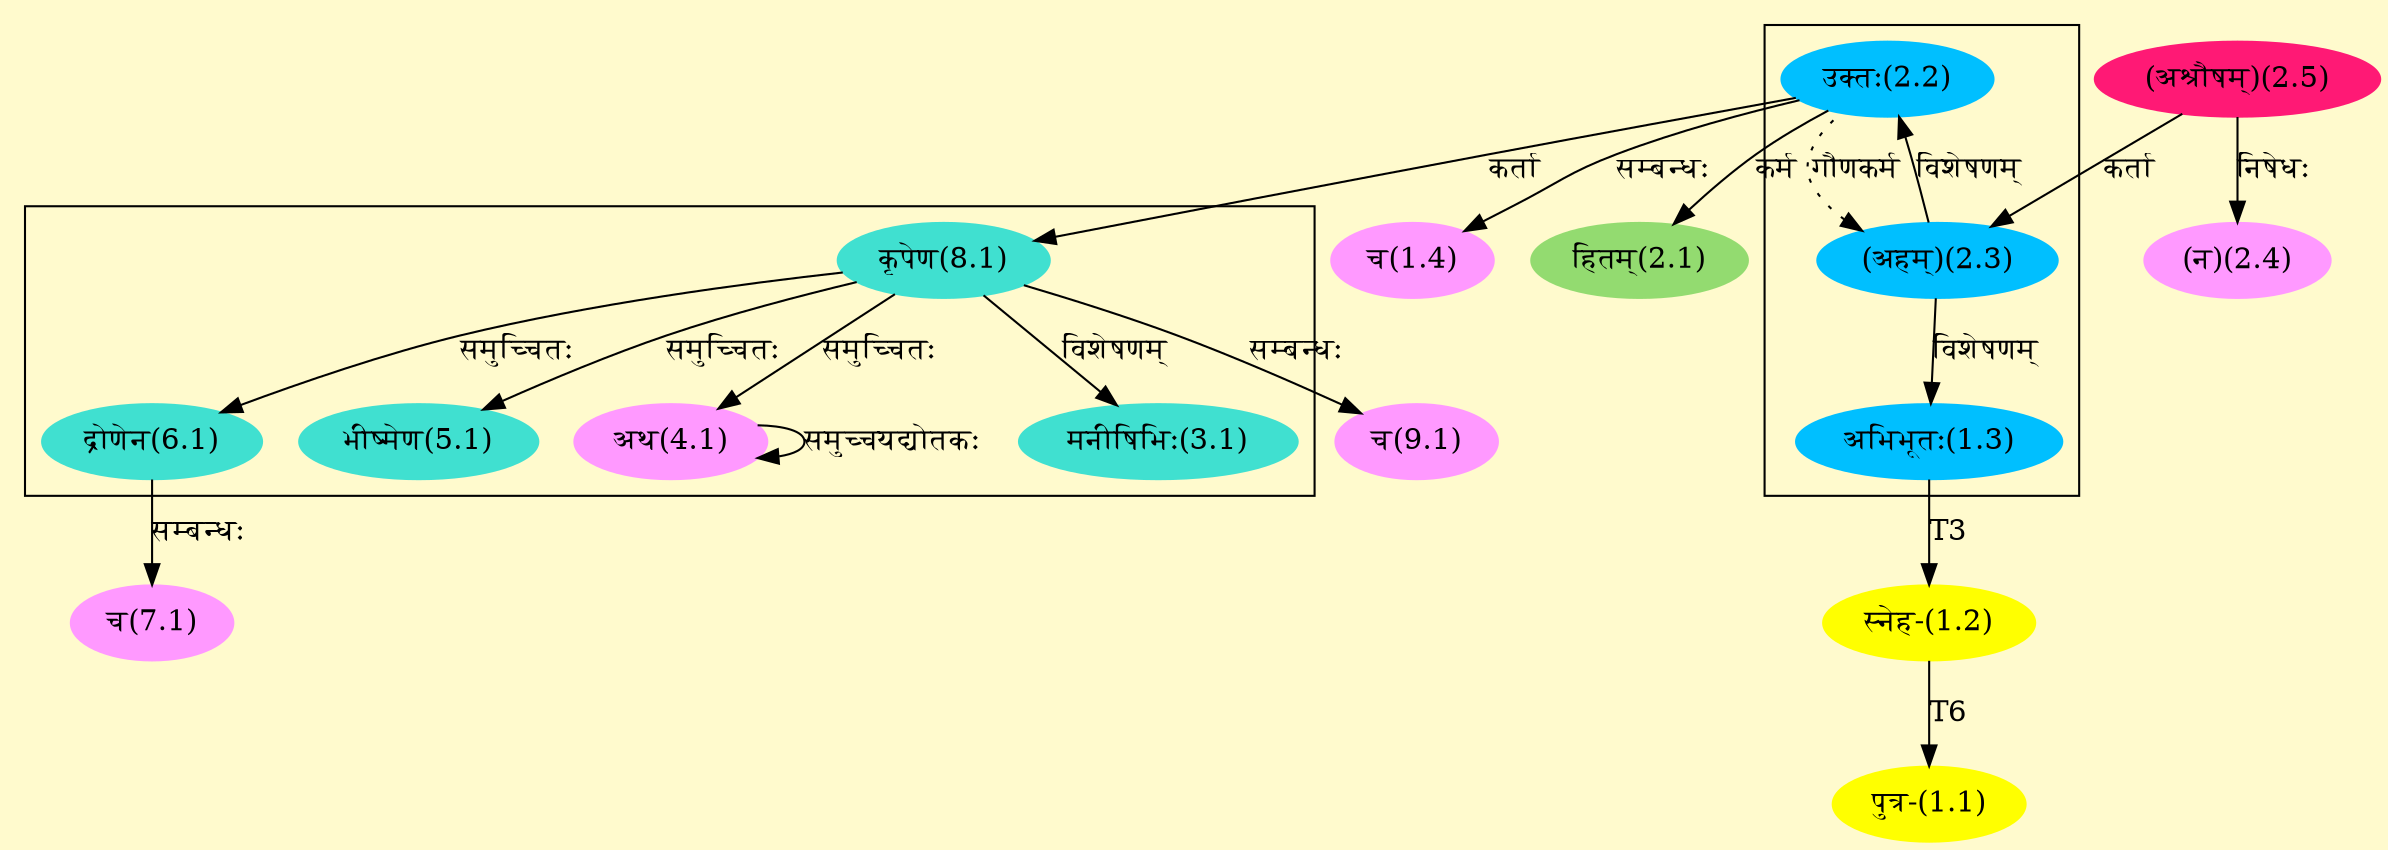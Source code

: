 digraph G{
rankdir=BT;
 compound=true;
 bgcolor="lemonchiffon1";

subgraph cluster_1{
Node1_3 [style=filled, color="#00BFFF" label = "अभिभूतः(1.3)"]
Node2_3 [style=filled, color="#00BFFF" label = "(अहम्)(2.3)"]
Node2_2 [style=filled, color="#00BFFF" label = "उक्तः(2.2)"]

}

subgraph cluster_2{
Node3_1 [style=filled, color="#40E0D0" label = "मनीषिभिः(3.1)"]
Node8_1 [style=filled, color="#40E0D0" label = "कृपेण(8.1)"]
Node4_1 [style=filled, color="#FF99FF" label = "अथ(4.1)"]
Node5_1 [style=filled, color="#40E0D0" label = "भीष्मेण(5.1)"]
Node6_1 [style=filled, color="#40E0D0" label = "द्रोणेन(6.1)"]

}
Node1_1 [style=filled, color="#FFFF00" label = "पुत्र-(1.1)"]
Node1_2 [style=filled, color="#FFFF00" label = "स्नेह-(1.2)"]
Node1_3 [style=filled, color="#00BFFF" label = "अभिभूतः(1.3)"]
Node1_4 [style=filled, color="#FF99FF" label = "च(1.4)"]
Node2_2 [style=filled, color="#00BFFF" label = "उक्तः(2.2)"]
Node2_1 [style=filled, color="#93DB70" label = "हितम्(2.1)"]
Node2_3 [style=filled, color="#00BFFF" label = "(अहम्)(2.3)"]
Node2_5 [style=filled, color="#FF1975" label = "(अश्रौषम्)(2.5)"]
Node2_4 [style=filled, color="#FF99FF" label = "(न)(2.4)"]
Node4_1 [style=filled, color="#FF99FF" label = "अथ(4.1)"]
Node7_1 [style=filled, color="#FF99FF" label = "च(7.1)"]
Node6_1 [style=filled, color="#40E0D0" label = "द्रोणेन(6.1)"]
Node8_1 [style=filled, color="#40E0D0" label = "कृपेण(8.1)"]
Node9_1 [style=filled, color="#FF99FF" label = "च(9.1)"]
/* Start of Relations section */

Node1_1 -> Node1_2 [  label="T6"  dir="back" ]
Node1_2 -> Node1_3 [  label="T3"  dir="back" ]
Node1_3 -> Node2_3 [  label="विशेषणम्"  dir="back" ]
Node1_4 -> Node2_2 [  label="सम्बन्धः"  dir="back" ]
Node2_1 -> Node2_2 [  label="कर्म"  dir="back" ]
Node2_2 -> Node2_3 [  label="विशेषणम्"  dir="back" ]
Node2_3 -> Node2_5 [  label="कर्ता"  dir="back" ]
Node2_3 -> Node2_2 [ style=dotted label="गौणकर्म"  dir="back" ]
Node2_4 -> Node2_5 [  label="निषेधः"  dir="back" ]
Node3_1 -> Node8_1 [  label="विशेषणम्"  dir="back" ]
Node4_1 -> Node8_1 [  label="समुच्चितः"  dir="back" ]
Node4_1 -> Node4_1 [  label="समुच्चयद्योतकः"  dir="back" ]
Node5_1 -> Node8_1 [  label="समुच्चितः"  dir="back" ]
Node6_1 -> Node8_1 [  label="समुच्चितः"  dir="back" ]
Node7_1 -> Node6_1 [  label="सम्बन्धः"  dir="back" ]
Node8_1 -> Node2_2 [  label="कर्ता"  dir="back" ]
Node9_1 -> Node8_1 [  label="सम्बन्धः"  dir="back" ]
}
